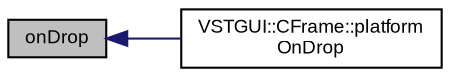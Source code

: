 digraph "onDrop"
{
  bgcolor="transparent";
  edge [fontname="Arial",fontsize="9",labelfontname="Arial",labelfontsize="9"];
  node [fontname="Arial",fontsize="9",shape=record];
  rankdir="LR";
  Node1 [label="onDrop",height=0.2,width=0.4,color="black", fillcolor="grey75", style="filled" fontcolor="black"];
  Node1 -> Node2 [dir="back",color="midnightblue",fontsize="9",style="solid",fontname="Arial"];
  Node2 [label="VSTGUI::CFrame::platform\lOnDrop",height=0.2,width=0.4,color="black",URL="$class_v_s_t_g_u_i_1_1_c_frame.html#a6aa086079b68cb890cf1efdf17e6b035"];
}
